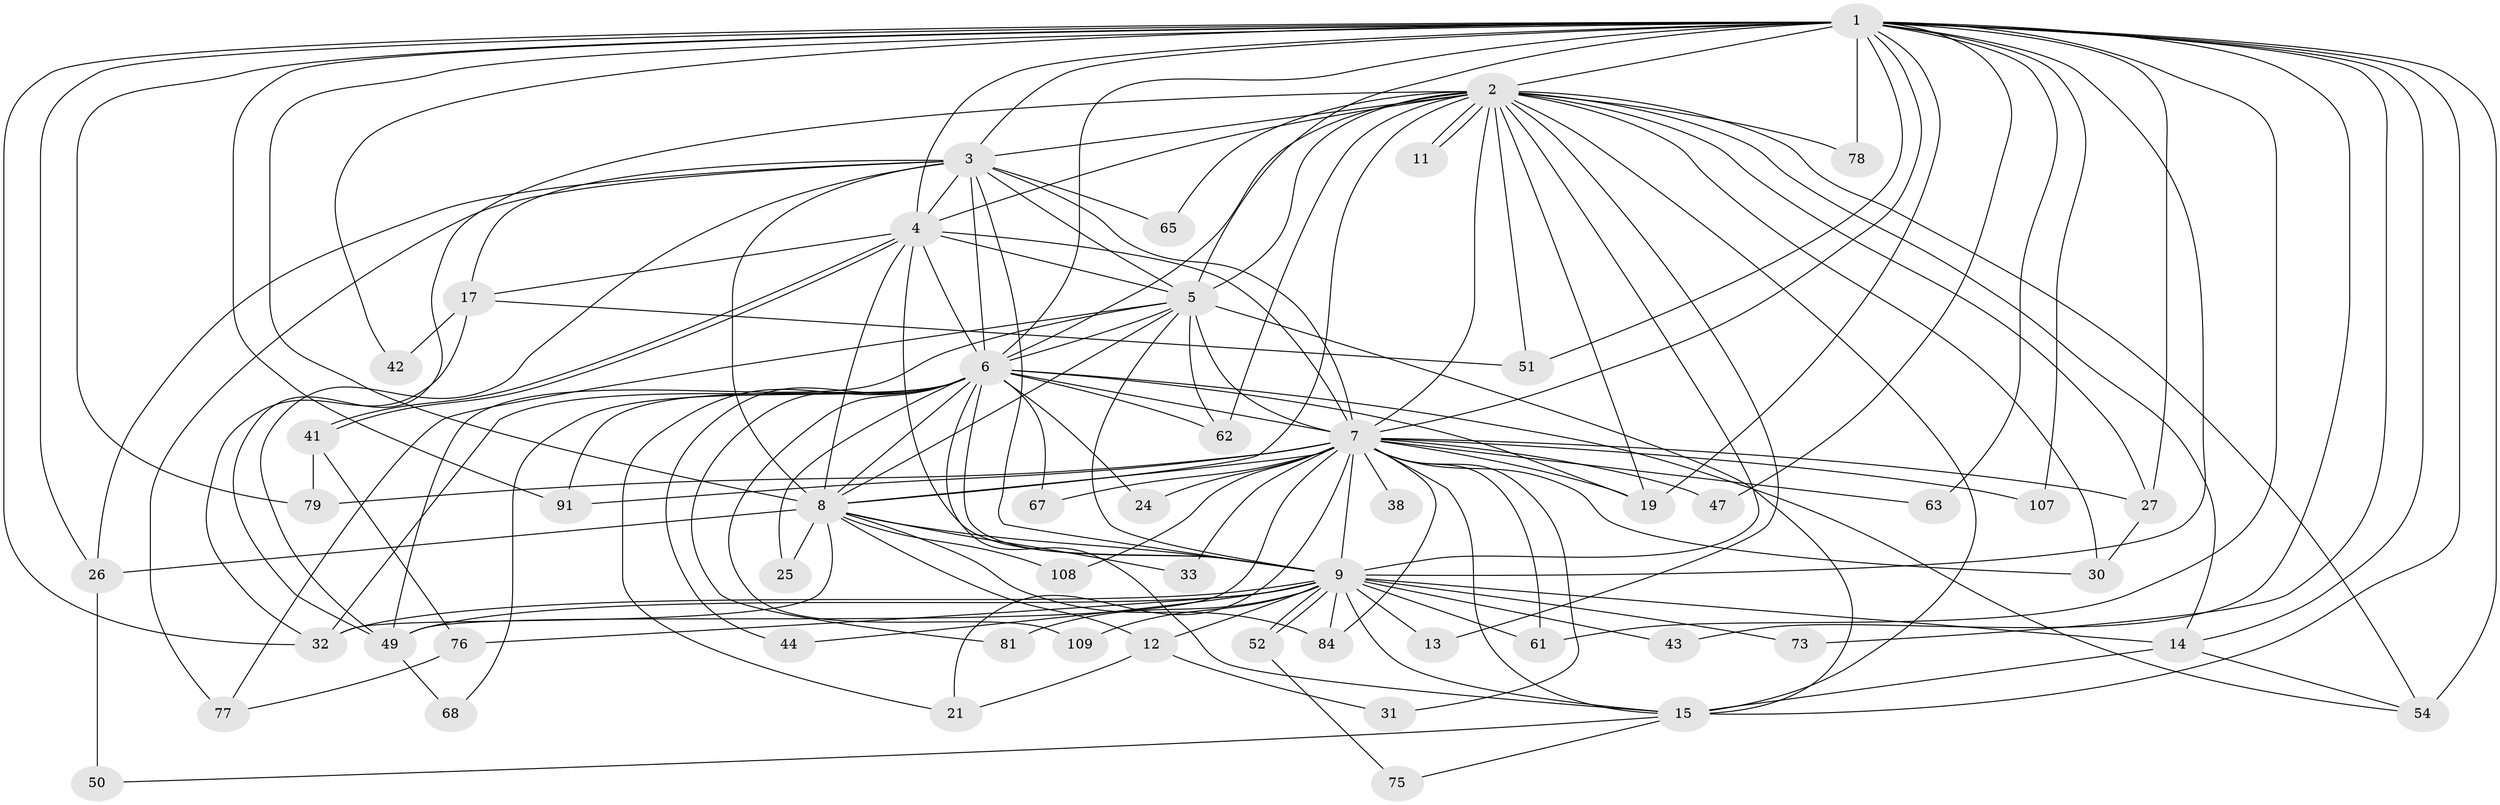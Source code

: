 // original degree distribution, {32: 0.009174311926605505, 26: 0.01834862385321101, 17: 0.009174311926605505, 15: 0.009174311926605505, 19: 0.01834862385321101, 30: 0.009174311926605505, 18: 0.009174311926605505, 21: 0.009174311926605505, 2: 0.5596330275229358, 4: 0.09174311926605505, 6: 0.009174311926605505, 9: 0.009174311926605505, 3: 0.2018348623853211, 5: 0.03669724770642202}
// Generated by graph-tools (version 1.1) at 2025/17/03/04/25 18:17:22]
// undirected, 54 vertices, 152 edges
graph export_dot {
graph [start="1"]
  node [color=gray90,style=filled];
  1 [super="+29+20"];
  2;
  3;
  4 [super="+92+16"];
  5 [super="+28+82+96+18+45+34"];
  6 [super="+40+35+83"];
  7 [super="+10"];
  8;
  9;
  11;
  12;
  13;
  14 [super="+74+23"];
  15 [super="+36+102+59+39+22"];
  17;
  19 [super="+71+72"];
  21 [super="+95"];
  24;
  25;
  26 [super="+64+88"];
  27 [super="+53"];
  30;
  31;
  32 [super="+48+37"];
  33;
  38;
  41;
  42;
  43;
  44;
  47;
  49 [super="+99+55"];
  50;
  51 [super="+56"];
  52;
  54 [super="+105+70"];
  61 [super="+80"];
  62 [super="+89"];
  63;
  65;
  67;
  68;
  73;
  75;
  76;
  77 [super="+85"];
  78;
  79 [super="+86"];
  81;
  84 [super="+90"];
  91 [super="+100"];
  107;
  108;
  109;
  1 -- 2 [weight=2];
  1 -- 3;
  1 -- 4;
  1 -- 5 [weight=3];
  1 -- 6 [weight=2];
  1 -- 7 [weight=2];
  1 -- 8 [weight=2];
  1 -- 9;
  1 -- 14;
  1 -- 42;
  1 -- 43;
  1 -- 47;
  1 -- 61;
  1 -- 63;
  1 -- 78;
  1 -- 79;
  1 -- 107;
  1 -- 91;
  1 -- 27 [weight=2];
  1 -- 51;
  1 -- 32;
  1 -- 19;
  1 -- 26;
  1 -- 15;
  1 -- 54;
  1 -- 73;
  2 -- 3;
  2 -- 4;
  2 -- 5;
  2 -- 6 [weight=2];
  2 -- 7 [weight=2];
  2 -- 8;
  2 -- 9;
  2 -- 11;
  2 -- 11;
  2 -- 13;
  2 -- 15;
  2 -- 19;
  2 -- 27;
  2 -- 30;
  2 -- 51;
  2 -- 54 [weight=2];
  2 -- 65;
  2 -- 78;
  2 -- 62;
  2 -- 14;
  2 -- 49;
  3 -- 4 [weight=2];
  3 -- 5 [weight=2];
  3 -- 6;
  3 -- 7 [weight=2];
  3 -- 8;
  3 -- 9;
  3 -- 17;
  3 -- 26;
  3 -- 65;
  3 -- 77;
  3 -- 49 [weight=2];
  4 -- 5;
  4 -- 6 [weight=4];
  4 -- 7 [weight=2];
  4 -- 8;
  4 -- 9;
  4 -- 17;
  4 -- 41;
  4 -- 41;
  5 -- 6 [weight=2];
  5 -- 7 [weight=2];
  5 -- 8;
  5 -- 9 [weight=2];
  5 -- 62;
  5 -- 49;
  5 -- 77;
  5 -- 15 [weight=2];
  6 -- 7 [weight=2];
  6 -- 8 [weight=2];
  6 -- 9;
  6 -- 19;
  6 -- 21;
  6 -- 24;
  6 -- 25;
  6 -- 32;
  6 -- 44;
  6 -- 54;
  6 -- 62;
  6 -- 67;
  6 -- 68;
  6 -- 81;
  6 -- 91;
  6 -- 109;
  6 -- 15;
  7 -- 8 [weight=2];
  7 -- 9 [weight=2];
  7 -- 15 [weight=2];
  7 -- 24;
  7 -- 30;
  7 -- 31;
  7 -- 33;
  7 -- 91;
  7 -- 108;
  7 -- 67;
  7 -- 79;
  7 -- 84;
  7 -- 27;
  7 -- 38;
  7 -- 107;
  7 -- 47;
  7 -- 49 [weight=2];
  7 -- 63;
  7 -- 61;
  7 -- 21;
  7 -- 19;
  8 -- 9;
  8 -- 12;
  8 -- 25;
  8 -- 26;
  8 -- 33;
  8 -- 84;
  8 -- 108;
  8 -- 32;
  9 -- 12;
  9 -- 13;
  9 -- 14;
  9 -- 32;
  9 -- 43;
  9 -- 44;
  9 -- 49;
  9 -- 52;
  9 -- 52;
  9 -- 61;
  9 -- 73;
  9 -- 76;
  9 -- 81;
  9 -- 109;
  9 -- 84;
  9 -- 15;
  12 -- 21;
  12 -- 31;
  14 -- 15 [weight=2];
  14 -- 54;
  15 -- 50;
  15 -- 75;
  17 -- 42;
  17 -- 51;
  17 -- 32;
  26 -- 50 [weight=2];
  27 -- 30;
  41 -- 76;
  41 -- 79;
  49 -- 68;
  52 -- 75;
  76 -- 77;
}
